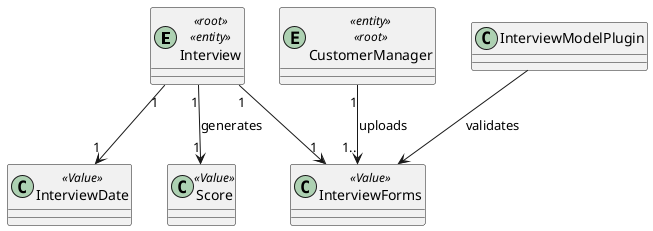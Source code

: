 @startuml

entity Interview <<root>> <<entity>>{

  }

  class InterviewForms <<Value>> {

  }

  class InterviewDate <<Value>> {

  }

  class Score <<Value>> {
  }

  entity CustomerManager<<entity>> <<root>> { }

  class InterviewModelPlugin{
  }


Interview "1" --> "1" Score : generates
Interview "1" --> "1" InterviewForms
Interview "1" --> "1" InterviewDate
CustomerManager "1" --> "1.." InterviewForms : uploads
InterviewModelPlugin --> InterviewForms : validates
@enduml
